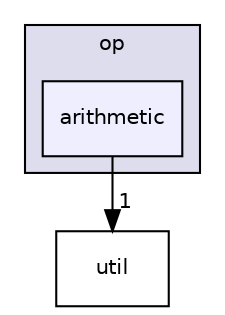 digraph "arithmetic" {
  compound=true
  node [ fontsize="10", fontname="Helvetica"];
  edge [ labelfontsize="10", labelfontname="Helvetica"];
  subgraph clusterdir_f3cd5f70f11dab532a8f1d59ca386d59 {
    graph [ bgcolor="#ddddee", pencolor="black", label="op" fontname="Helvetica", fontsize="10", URL="dir_f3cd5f70f11dab532a8f1d59ca386d59.html"]
  dir_d4ca47b631d5caac92eefee0ffafc84e [shape=box, label="arithmetic", style="filled", fillcolor="#eeeeff", pencolor="black", URL="dir_d4ca47b631d5caac92eefee0ffafc84e.html"];
  }
  dir_b7878ad5ecbf2506f4125b9d34c97e45 [shape=box label="util" URL="dir_b7878ad5ecbf2506f4125b9d34c97e45.html"];
  dir_d4ca47b631d5caac92eefee0ffafc84e->dir_b7878ad5ecbf2506f4125b9d34c97e45 [headlabel="1", labeldistance=1.5 headhref="dir_000011_000005.html"];
}
